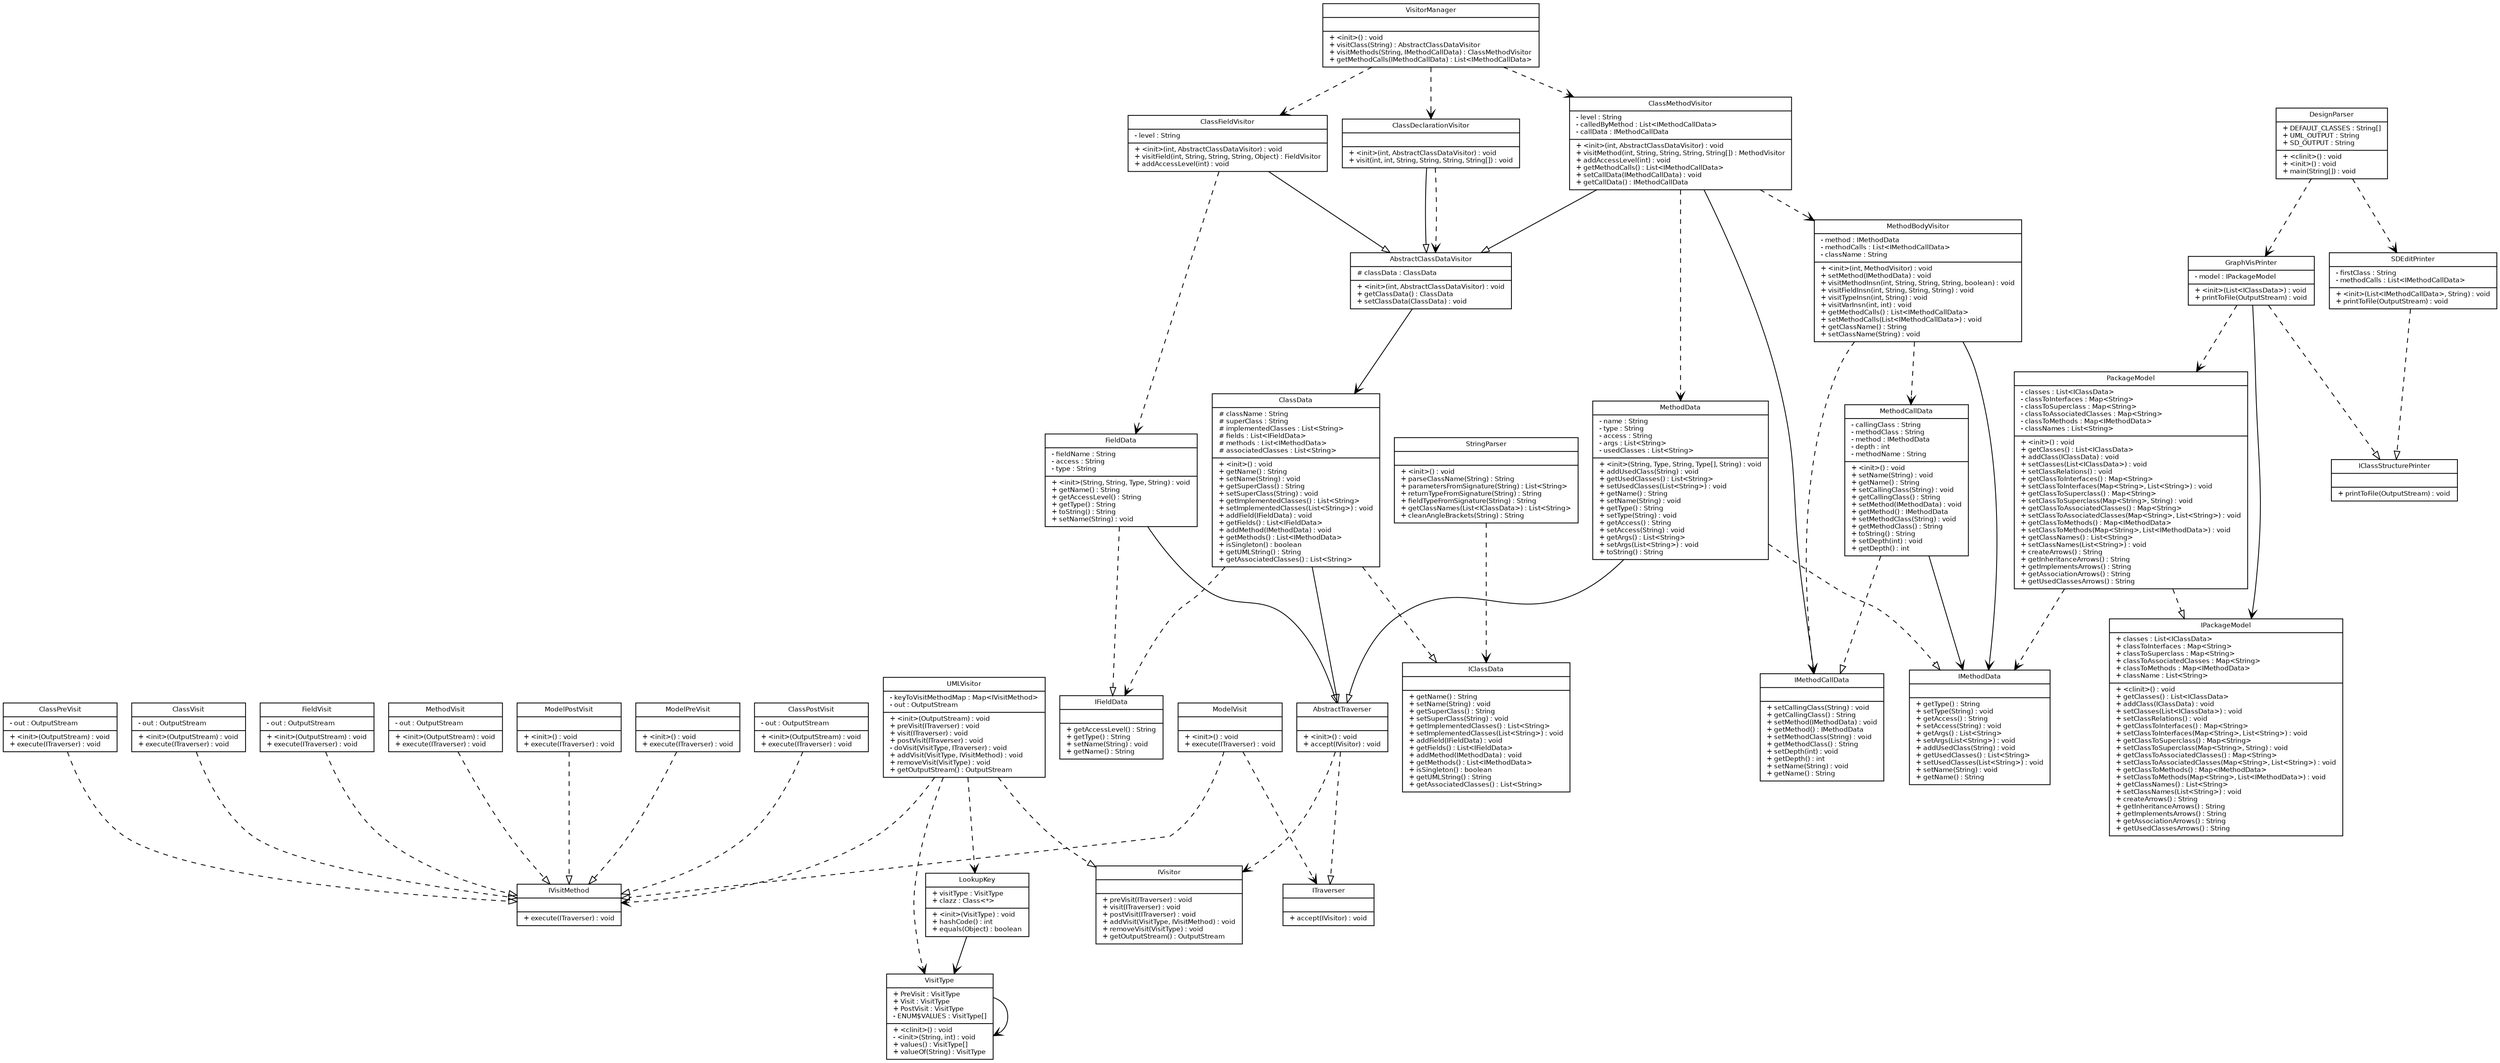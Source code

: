 digraph G {
fontname = " Bitstream Vera San"
fontsize =8
node [
fontname = "Bitstream Vera Sans"
fontsize =8
shape = "record"]
edge [
fontname = "Bitstream Vera Sans"
fontsize =8
]
AbstractClassDataVisitor [
label = "{AbstractClassDataVisitor|# classData : ClassData\l|+ \<init\>(int, AbstractClassDataVisitor) : void\l+ getClassData() : ClassData\l+ setClassData(ClassData) : void\l}"
]
AbstractTraverser [
label = "{AbstractTraverser||+ \<init\>() : void\l+ accept(IVisitor) : void\l}"
]
ClassData [
label = "{ClassData|# className : String\l# superClass : String\l# implementedClasses : List\<String\>\l# fields : List\<IFieldData\>\l# methods : List\<IMethodData\>\l# associatedClasses : List\<String\>\l|+ \<init\>() : void\l+ getName() : String\l+ setName(String) : void\l+ getSuperClass() : String\l+ setSuperClass(String) : void\l+ getImplementedClasses() : List\<String\>\l+ setImplementedClasses(List\<String\>) : void\l+ addField(IFieldData) : void\l+ getFields() : List\<IFieldData\>\l+ addMethod(IMethodData) : void\l+ getMethods() : List\<IMethodData\>\l+ isSingleton() : boolean\l+ getUMLString() : String\l+ getAssociatedClasses() : List\<String\>\l}"
]
ClassDeclarationVisitor [
label = "{ClassDeclarationVisitor||+ \<init\>(int, AbstractClassDataVisitor) : void\l+ visit(int, int, String, String, String, String[]) : void\l}"
]
ClassFieldVisitor [
label = "{ClassFieldVisitor|- level : String\l|+ \<init\>(int, AbstractClassDataVisitor) : void\l+ visitField(int, String, String, String, Object) : FieldVisitor\l+ addAccessLevel(int) : void\l}"
]
ClassMethodVisitor [
label = "{ClassMethodVisitor|- level : String\l- calledByMethod : List\<IMethodCallData\>\l- callData : IMethodCallData\l|+ \<init\>(int, AbstractClassDataVisitor) : void\l+ visitMethod(int, String, String, String, String[]) : MethodVisitor\l+ addAccessLevel(int) : void\l+ getMethodCalls() : List\<IMethodCallData\>\l+ setCallData(IMethodCallData) : void\l+ getCallData() : IMethodCallData\l}"
]
ClassPostVisit [
label = "{ClassPostVisit|- out : OutputStream\l|+ \<init\>(OutputStream) : void\l+ execute(ITraverser) : void\l}"
]
ClassPreVisit [
label = "{ClassPreVisit|- out : OutputStream\l|+ \<init\>(OutputStream) : void\l+ execute(ITraverser) : void\l}"
]
ClassVisit [
label = "{ClassVisit|- out : OutputStream\l|+ \<init\>(OutputStream) : void\l+ execute(ITraverser) : void\l}"
]
DesignParser [
label = "{DesignParser|+ DEFAULT_CLASSES : String[]\l+ UML_OUTPUT : String\l+ SD_OUTPUT : String\l|+ \<clinit\>() : void\l+ \<init\>() : void\l+ main(String[]) : void\l}"
]
FieldData [
label = "{FieldData|- fieldName : String\l- access : String\l- type : String\l|+ \<init\>(String, String, Type, String) : void\l+ getName() : String\l+ getAccessLevel() : String\l+ getType() : String\l+ toString() : String\l+ setName(String) : void\l}"
]
FieldVisit [
label = "{FieldVisit|- out : OutputStream\l|+ \<init\>(OutputStream) : void\l+ execute(ITraverser) : void\l}"
]
GraphVisPrinter [
label = "{GraphVisPrinter|- model : IPackageModel\l|+ \<init\>(List\<IClassData\>) : void\l+ printToFile(OutputStream) : void\l}"
]
IClassData [
label = "{IClassData||+ getName() : String\l+ setName(String) : void\l+ getSuperClass() : String\l+ setSuperClass(String) : void\l+ getImplementedClasses() : List\<String\>\l+ setImplementedClasses(List\<String\>) : void\l+ addField(IFieldData) : void\l+ getFields() : List\<IFieldData\>\l+ addMethod(IMethodData) : void\l+ getMethods() : List\<IMethodData\>\l+ isSingleton() : boolean\l+ getUMLString() : String\l+ getAssociatedClasses() : List\<String\>\l}"
]
IClassStructurePrinter [
label = "{IClassStructurePrinter||+ printToFile(OutputStream) : void\l}"
]
IFieldData [
label = "{IFieldData||+ getAccessLevel() : String\l+ getType() : String\l+ setName(String) : void\l+ getName() : String\l}"
]
IMethodCallData [
label = "{IMethodCallData||+ setCallingClass(String) : void\l+ getCallingClass() : String\l+ setMethod(IMethodData) : void\l+ getMethod() : IMethodData\l+ setMethodClass(String) : void\l+ getMethodClass() : String\l+ setDepth(int) : void\l+ getDepth() : int\l+ setName(String) : void\l+ getName() : String\l}"
]
IMethodData [
label = "{IMethodData||+ getType() : String\l+ setType(String) : void\l+ getAccess() : String\l+ setAccess(String) : void\l+ getArgs() : List\<String\>\l+ setArgs(List\<String\>) : void\l+ addUsedClass(String) : void\l+ getUsedClasses() : List\<String\>\l+ setUsedClasses(List\<String\>) : void\l+ setName(String) : void\l+ getName() : String\l}"
]
IPackageModel [
label = "{IPackageModel|+ classes : List\<IClassData\>\l+ classToInterfaces : Map\<String\>\l+ classToSuperclass : Map\<String\>\l+ classToAssociatedClasses : Map\<String\>\l+ classToMethods : Map\<IMethodData\>\l+ className : List\<String\>\l|+ \<clinit\>() : void\l+ getClasses() : List\<IClassData\>\l+ addClass(IClassData) : void\l+ setClasses(List\<IClassData\>) : void\l+ setClassRelations() : void\l+ getClassToInterfaces() : Map\<String\>\l+ setClassToInterfaces(Map\<String\>, List\<String\>) : void\l+ getClassToSuperclass() : Map\<String\>\l+ setClassToSuperclass(Map\<String\>, String) : void\l+ getClassToAssociatedClasses() : Map\<String\>\l+ setClassToAssociatedClasses(Map\<String\>, List\<String\>) : void\l+ getClassToMethods() : Map\<IMethodData\>\l+ setClassToMethods(Map\<String\>, List\<IMethodData\>) : void\l+ getClassNames() : List\<String\>\l+ setClassNames(List\<String\>) : void\l+ createArrows() : String\l+ getInheritanceArrows() : String\l+ getImplementsArrows() : String\l+ getAssociationArrows() : String\l+ getUsedClassesArrows() : String\l}"
]
ITraverser [
label = "{ITraverser||+ accept(IVisitor) : void\l}"
]
IVisitMethod [
label = "{IVisitMethod||+ execute(ITraverser) : void\l}"
]
IVisitor [
label = "{IVisitor||+ preVisit(ITraverser) : void\l+ visit(ITraverser) : void\l+ postVisit(ITraverser) : void\l+ addVisit(VisitType, IVisitMethod) : void\l+ removeVisit(VisitType) : void\l+ getOutputStream() : OutputStream\l}"
]
LookupKey [
label = "{LookupKey|+ visitType : VisitType\l+ clazz : Class\<*\>\l|+ \<init\>(VisitType) : void\l+ hashCode() : int\l+ equals(Object) : boolean\l}"
]
MethodBodyVisitor [
label = "{MethodBodyVisitor|- method : IMethodData\l- methodCalls : List\<IMethodCallData\>\l- className : String\l|+ \<init\>(int, MethodVisitor) : void\l+ setMethod(IMethodData) : void\l+ visitMethodInsn(int, String, String, String, boolean) : void\l+ visitFieldInsn(int, String, String, String) : void\l+ visitTypeInsn(int, String) : void\l+ visitVarInsn(int, int) : void\l+ getMethodCalls() : List\<IMethodCallData\>\l+ setMethodCalls(List\<IMethodCallData\>) : void\l+ getClassName() : String\l+ setClassName(String) : void\l}"
]
MethodCallData [
label = "{MethodCallData|- callingClass : String\l- methodClass : String\l- method : IMethodData\l- depth : int\l- methodName : String\l|+ \<init\>() : void\l+ setName(String) : void\l+ getName() : String\l+ setCallingClass(String) : void\l+ getCallingClass() : String\l+ setMethod(IMethodData) : void\l+ getMethod() : IMethodData\l+ setMethodClass(String) : void\l+ getMethodClass() : String\l+ toString() : String\l+ setDepth(int) : void\l+ getDepth() : int\l}"
]
MethodData [
label = "{MethodData|- name : String\l- type : String\l- access : String\l- args : List\<String\>\l- usedClasses : List\<String\>\l|+ \<init\>(String, Type, String, Type[], String) : void\l+ addUsedClass(String) : void\l+ getUsedClasses() : List\<String\>\l+ setUsedClasses(List\<String\>) : void\l+ getName() : String\l+ setName(String) : void\l+ getType() : String\l+ setType(String) : void\l+ getAccess() : String\l+ setAccess(String) : void\l+ getArgs() : List\<String\>\l+ setArgs(List\<String\>) : void\l+ toString() : String\l}"
]
MethodVisit [
label = "{MethodVisit|- out : OutputStream\l|+ \<init\>(OutputStream) : void\l+ execute(ITraverser) : void\l}"
]
ModelPostVisit [
label = "{ModelPostVisit||+ \<init\>() : void\l+ execute(ITraverser) : void\l}"
]
ModelPreVisit [
label = "{ModelPreVisit||+ \<init\>() : void\l+ execute(ITraverser) : void\l}"
]
ModelVisit [
label = "{ModelVisit||+ \<init\>() : void\l+ execute(ITraverser) : void\l}"
]
PackageModel [
label = "{PackageModel|- classes : List\<IClassData\>\l- classToInterfaces : Map\<String\>\l- classToSuperclass : Map\<String\>\l- classToAssociatedClasses : Map\<String\>\l- classToMethods : Map\<IMethodData\>\l- classNames : List\<String\>\l|+ \<init\>() : void\l+ getClasses() : List\<IClassData\>\l+ addClass(IClassData) : void\l+ setClasses(List\<IClassData\>) : void\l+ setClassRelations() : void\l+ getClassToInterfaces() : Map\<String\>\l+ setClassToInterfaces(Map\<String\>, List\<String\>) : void\l+ getClassToSuperclass() : Map\<String\>\l+ setClassToSuperclass(Map\<String\>, String) : void\l+ getClassToAssociatedClasses() : Map\<String\>\l+ setClassToAssociatedClasses(Map\<String\>, List\<String\>) : void\l+ getClassToMethods() : Map\<IMethodData\>\l+ setClassToMethods(Map\<String\>, List\<IMethodData\>) : void\l+ getClassNames() : List\<String\>\l+ setClassNames(List\<String\>) : void\l+ createArrows() : String\l+ getInheritanceArrows() : String\l+ getImplementsArrows() : String\l+ getAssociationArrows() : String\l+ getUsedClassesArrows() : String\l}"
]
SDEditPrinter [
label = "{SDEditPrinter|- firstClass : String\l- methodCalls : List\<IMethodCallData\>\l|+ \<init\>(List\<IMethodCallData\>, String) : void\l+ printToFile(OutputStream) : void\l}"
]
StringParser [
label = "{StringParser||+ \<init\>() : void\l+ parseClassName(String) : String\l+ parametersFromSignature(String) : List\<String\>\l+ returnTypeFromSignature(String) : String\l+ fieldTypeFromSignature(String) : String\l+ getClassNames(List\<IClassData\>) : List\<String\>\l+ cleanAngleBrackets(String) : String\l}"
]
UMLVisitor [
label = "{UMLVisitor|- keyToVisitMethodMap : Map\<IVisitMethod\>\l- out : OutputStream\l|+ \<init\>(OutputStream) : void\l+ preVisit(ITraverser) : void\l+ visit(ITraverser) : void\l+ postVisit(ITraverser) : void\l- doVisit(VisitType, ITraverser) : void\l+ addVisit(VisitType, IVisitMethod) : void\l+ removeVisit(VisitType) : void\l+ getOutputStream() : OutputStream\l}"
]
VisitType [
label = "{VisitType|+ PreVisit : VisitType\l+ Visit : VisitType\l+ PostVisit : VisitType\l- ENUM$VALUES : VisitType[]\l|+ \<clinit\>() : void\l- \<init\>(String, int) : void\l+ values() : VisitType[]\l+ valueOf(String) : VisitType\l}"
]
VisitorManager [
label = "{VisitorManager||+ \<init\>() : void\l+ visitClass(String) : AbstractClassDataVisitor\l+ visitMethods(String, IMethodCallData) : ClassMethodVisitor\l+ getMethodCalls(IMethodCallData) : List\<IMethodCallData\>\l}"
]
edge [
arrowhead = "empty"
style = "solid"
]
ClassDeclarationVisitor -> AbstractClassDataVisitor
ClassFieldVisitor -> AbstractClassDataVisitor
ClassMethodVisitor -> AbstractClassDataVisitor
FieldData -> AbstractTraverser
ClassData -> AbstractTraverser
MethodData -> AbstractTraverser
edge [
arrowhead = "vee"
style = "solid"
]
AbstractClassDataVisitor -> ClassData
MethodBodyVisitor -> IMethodData
GraphVisPrinter -> IPackageModel
MethodCallData -> IMethodData
ClassMethodVisitor -> IMethodCallData
LookupKey -> VisitType
VisitType -> VisitType
edge [
arrowhead = "empty"
style = "dashed"
]
ModelVisit -> IVisitMethod
UMLVisitor -> IVisitor
PackageModel -> IPackageModel
SDEditPrinter -> IClassStructurePrinter
ClassVisit -> IVisitMethod
GraphVisPrinter -> IClassStructurePrinter
ModelPreVisit -> IVisitMethod
AbstractTraverser -> ITraverser
FieldVisit -> IVisitMethod
MethodCallData -> IMethodCallData
ClassPreVisit -> IVisitMethod
MethodVisit -> IVisitMethod
FieldData -> IFieldData
ModelPostVisit -> IVisitMethod
ClassData -> IClassData
MethodData -> IMethodData
ClassPostVisit -> IVisitMethod
edge [
arrowhead = "vee"
style = "dashed"
]
StringParser -> IClassData
ModelVisit -> ITraverser
UMLVisitor -> VisitType
UMLVisitor -> LookupKey
UMLVisitor -> IVisitMethod
PackageModel -> IMethodData
MethodBodyVisitor -> MethodCallData
MethodBodyVisitor -> IMethodCallData
ClassDeclarationVisitor -> AbstractClassDataVisitor
DesignParser -> GraphVisPrinter
DesignParser -> SDEditPrinter
ClassFieldVisitor -> FieldData
GraphVisPrinter -> PackageModel
AbstractTraverser -> IVisitor
ClassMethodVisitor -> MethodBodyVisitor
ClassMethodVisitor -> MethodData
VisitorManager -> ClassDeclarationVisitor
VisitorManager -> ClassFieldVisitor
VisitorManager -> ClassMethodVisitor
ClassData -> IFieldData
}
